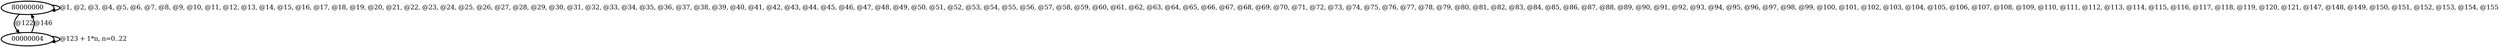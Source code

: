 digraph G {
        node [style=rounded, penwidth=3, fontsize=20, shape=oval];
        "80000000" -> "80000000" [label="@1, @2, @3, @4, @5, @6, @7, @8, @9, @10, @11, @12, @13, @14, @15, @16, @17, @18, @19, @20, @21, @22, @23, @24, @25, @26, @27, @28, @29, @30, @31, @32, @33, @34, @35, @36, @37, @38, @39, @40, @41, @42, @43, @44, @45, @46, @47, @48, @49, @50, @51, @52, @53, @54, @55, @56, @57, @58, @59, @60, @61, @62, @63, @64, @65, @66, @67, @68, @69, @70, @71, @72, @73, @74, @75, @76, @77, @78, @79, @80, @81, @82, @83, @84, @85, @86, @87, @88, @89, @90, @91, @92, @93, @94, @95, @96, @97, @98, @99, @100, @101, @102, @103, @104, @105, @106, @107, @108, @109, @110, @111, @112, @113, @114, @115, @116, @117, @118, @119, @120, @121, @147, @148, @149, @150, @151, @152, @153, @154, @155", color=black,arrowsize=1,style=bold,penwidth=3,fontsize=20];
"80000000" -> "00000004" [label="@122", color=black,arrowsize=1,style=bold,penwidth=3,fontsize=20];
"00000004" -> "00000004" [label="@123 + 1*n, n=0..22", color=black,arrowsize=1,style=bold,penwidth=3,fontsize=20];
"00000004" -> "80000000" [label="@146", color=black,arrowsize=1,style=bold,penwidth=3,fontsize=20];
}
